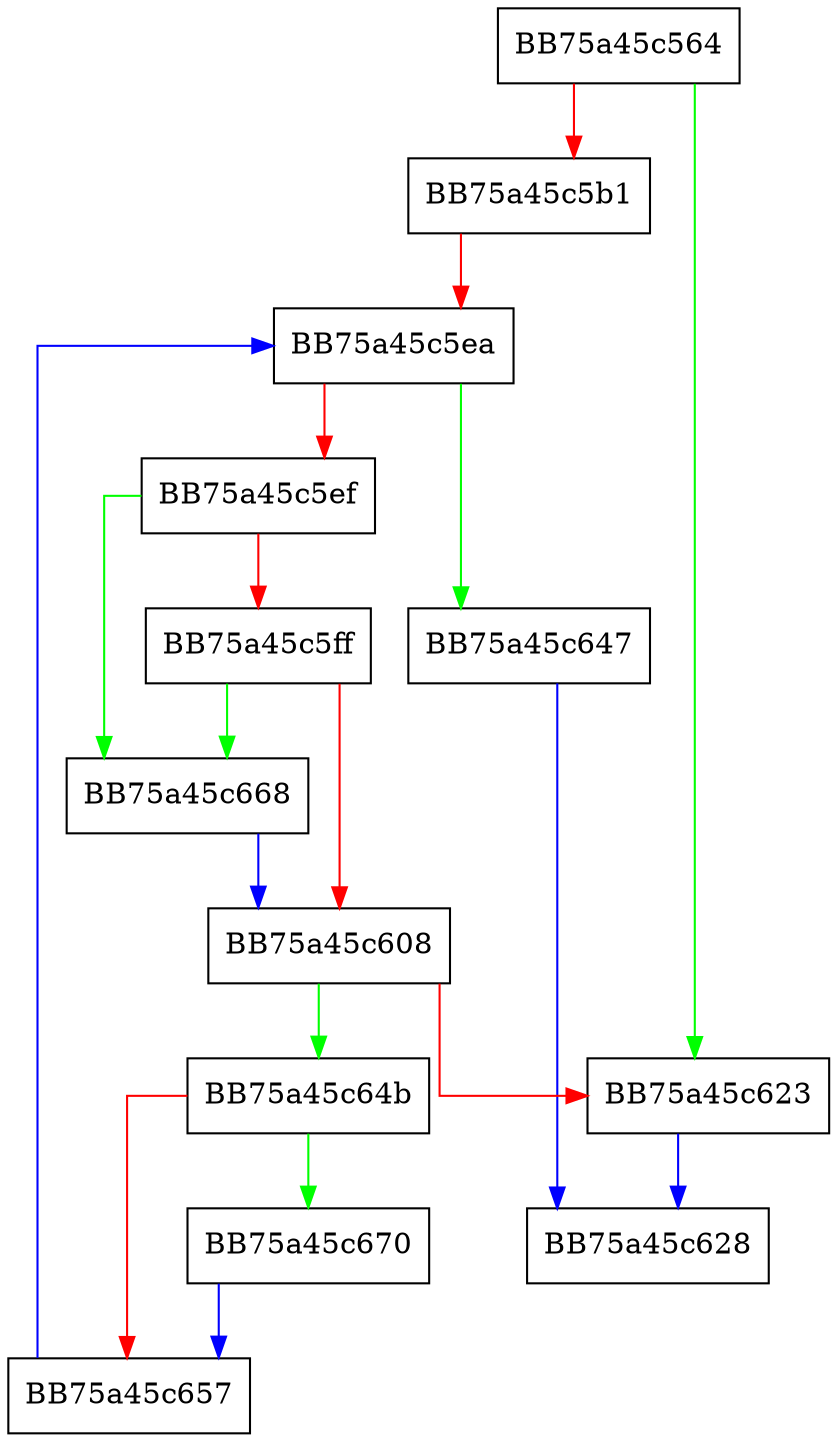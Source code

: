 digraph pagerOpenSavepoint {
  node [shape="box"];
  graph [splines=ortho];
  BB75a45c564 -> BB75a45c623 [color="green"];
  BB75a45c564 -> BB75a45c5b1 [color="red"];
  BB75a45c5b1 -> BB75a45c5ea [color="red"];
  BB75a45c5ea -> BB75a45c647 [color="green"];
  BB75a45c5ea -> BB75a45c5ef [color="red"];
  BB75a45c5ef -> BB75a45c668 [color="green"];
  BB75a45c5ef -> BB75a45c5ff [color="red"];
  BB75a45c5ff -> BB75a45c668 [color="green"];
  BB75a45c5ff -> BB75a45c608 [color="red"];
  BB75a45c608 -> BB75a45c64b [color="green"];
  BB75a45c608 -> BB75a45c623 [color="red"];
  BB75a45c623 -> BB75a45c628 [color="blue"];
  BB75a45c647 -> BB75a45c628 [color="blue"];
  BB75a45c64b -> BB75a45c670 [color="green"];
  BB75a45c64b -> BB75a45c657 [color="red"];
  BB75a45c657 -> BB75a45c5ea [color="blue"];
  BB75a45c668 -> BB75a45c608 [color="blue"];
  BB75a45c670 -> BB75a45c657 [color="blue"];
}
